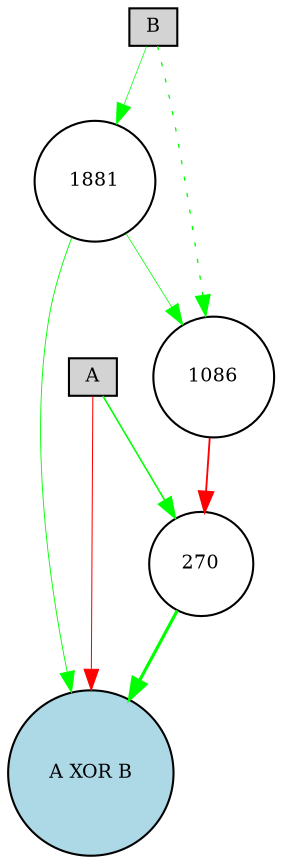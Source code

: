 digraph {
	node [fontsize=9 height=0.2 shape=circle width=0.2]
	A [fillcolor=lightgray shape=box style=filled]
	B [fillcolor=lightgray shape=box style=filled]
	"A XOR B" [fillcolor=lightblue style=filled]
	1881 [fillcolor=white style=filled]
	1086 [fillcolor=white style=filled]
	270 [fillcolor=white style=filled]
	270 -> "A XOR B" [color=green penwidth=1.504228884091247 style=solid]
	A -> 270 [color=green penwidth=0.7599938240435463 style=solid]
	A -> "A XOR B" [color=red penwidth=0.4960254814132703 style=solid]
	B -> 1086 [color=green penwidth=0.6261512248190215 style=dotted]
	1086 -> 270 [color=red penwidth=0.887250917735432 style=solid]
	B -> 1881 [color=green penwidth=0.33849724414490845 style=solid]
	1881 -> 1086 [color=green penwidth=0.3702010395265326 style=solid]
	1881 -> "A XOR B" [color=green penwidth=0.4370867607394233 style=solid]
}
